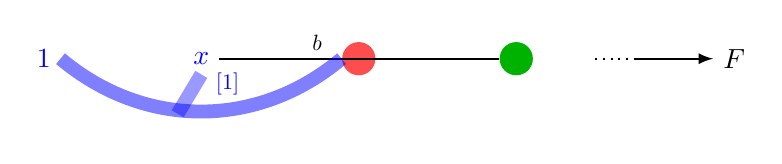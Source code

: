 \begin{tikzpicture}
\def\layersep{2cm}
\tikzstyle{neuron}=[circle,fill=red!50,minimum size=12pt,inner sep=0pt]

% Neurone F
\node[blue] (F) at (-\layersep,0) {$1$};
\node[blue] (G) at (0,0) {$x$};


% Neurone G
\node[neuron,red!70] (H) at (\layersep,0) {};
\node[below right=0.8ex,scale=0.8,blue] at (G) {$[1]$};
 \path[thick] (G) edge node[pos=0.8,above,scale=0.8]{$b$} (H);

% Neurone H
\node[neuron,green!70!black] (K) at (2*\layersep,0) {};
 \path[thick] (G) edge  (K);

\draw[blue,line width=5pt,opacity=0.5] (F.east)  to[bend right=40] (H.west) ;
\draw[blue, line width=5pt,opacity=0.4] (G.south) to ++(-0.3,-0.5) ;

\draw[thick,dotted] (K)+(1,0) -- ++(1.5,0);
\draw[->,>=latex,thick] (K)+(1.5,0)-- ++(2.5,0) node[right]{$F$};
\end{tikzpicture}  